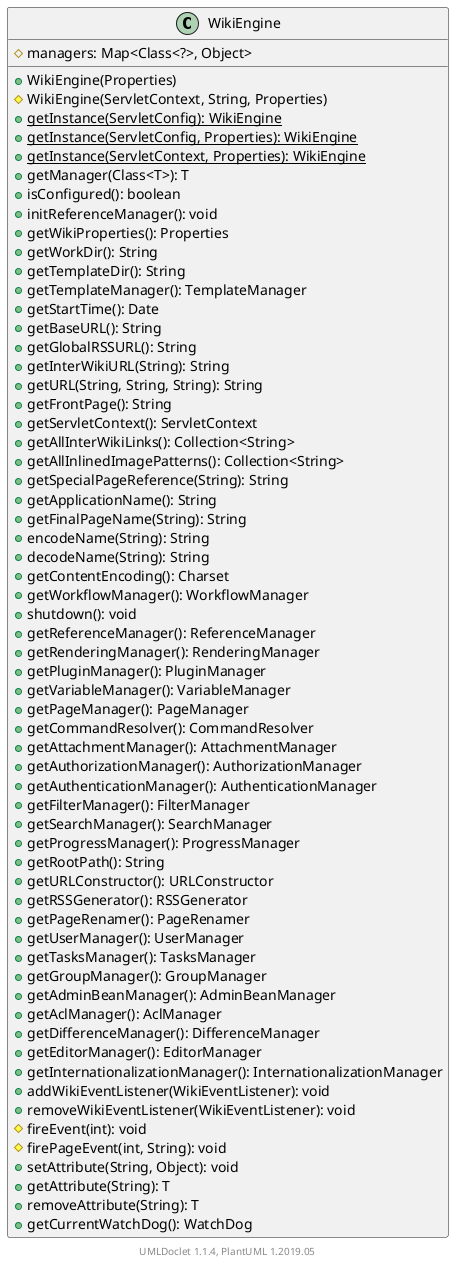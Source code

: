 @startuml

    class WikiEngine [[WikiEngine.html]] {
        #managers: Map<Class<?>, Object>
        +WikiEngine(Properties)
        #WikiEngine(ServletContext, String, Properties)
        {static} +getInstance(ServletConfig): WikiEngine
        {static} +getInstance(ServletConfig, Properties): WikiEngine
        {static} +getInstance(ServletContext, Properties): WikiEngine
        +getManager(Class<T>): T
        +isConfigured(): boolean
        +initReferenceManager(): void
        +getWikiProperties(): Properties
        +getWorkDir(): String
        +getTemplateDir(): String
        +getTemplateManager(): TemplateManager
        +getStartTime(): Date
        +getBaseURL(): String
        +getGlobalRSSURL(): String
        +getInterWikiURL(String): String
        +getURL(String, String, String): String
        +getFrontPage(): String
        +getServletContext(): ServletContext
        +getAllInterWikiLinks(): Collection<String>
        +getAllInlinedImagePatterns(): Collection<String>
        +getSpecialPageReference(String): String
        +getApplicationName(): String
        +getFinalPageName(String): String
        +encodeName(String): String
        +decodeName(String): String
        +getContentEncoding(): Charset
        +getWorkflowManager(): WorkflowManager
        +shutdown(): void
        +getReferenceManager(): ReferenceManager
        +getRenderingManager(): RenderingManager
        +getPluginManager(): PluginManager
        +getVariableManager(): VariableManager
        +getPageManager(): PageManager
        +getCommandResolver(): CommandResolver
        +getAttachmentManager(): AttachmentManager
        +getAuthorizationManager(): AuthorizationManager
        +getAuthenticationManager(): AuthenticationManager
        +getFilterManager(): FilterManager
        +getSearchManager(): SearchManager
        +getProgressManager(): ProgressManager
        +getRootPath(): String
        +getURLConstructor(): URLConstructor
        +getRSSGenerator(): RSSGenerator
        +getPageRenamer(): PageRenamer
        +getUserManager(): UserManager
        +getTasksManager(): TasksManager
        +getGroupManager(): GroupManager
        +getAdminBeanManager(): AdminBeanManager
        +getAclManager(): AclManager
        +getDifferenceManager(): DifferenceManager
        +getEditorManager(): EditorManager
        +getInternationalizationManager(): InternationalizationManager
        +addWikiEventListener(WikiEventListener): void
        +removeWikiEventListener(WikiEventListener): void
        #fireEvent(int): void
        #firePageEvent(int, String): void
        +setAttribute(String, Object): void
        +getAttribute(String): T
        +removeAttribute(String): T
        +getCurrentWatchDog(): WatchDog
    }


    center footer UMLDoclet 1.1.4, PlantUML 1.2019.05
@enduml
